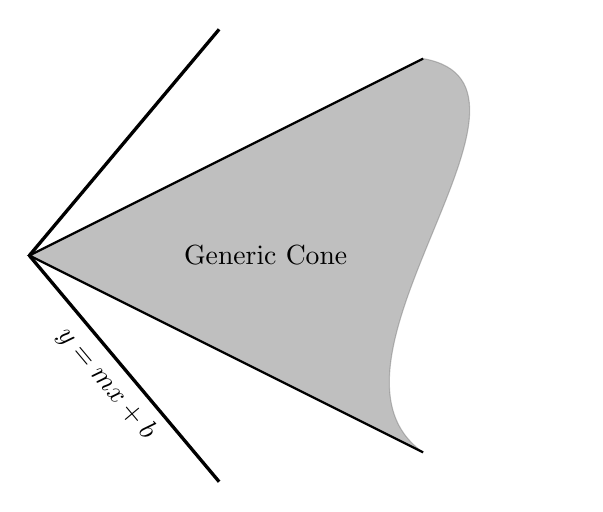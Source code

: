 \begin{tikzpicture}[scale=1.25]
    \def\c {4cm}
    \def\t {2cm}
    \def\shockheight {3cm}
    \coordinate (leading edge) at (0, 0);
    \coordinate (upper end) at (\c, \t);
    \coordinate (lower end) at (\c, -\t);

    % draw the surfaces
    \draw[opacity=0.5, fill=gray, gray] (leading edge) -- (upper end) to[out=-10,in=145] (lower end) -- cycle;
    \draw[thick] (lower end) -- (leading edge) -- (upper end);
    \node[xshift=-2cm] at ($(upper end)!0.5!(lower end)$) {Generic Cone};

    % draw shocks
    \draw[very thick] (leading edge) -- ++(-50:\shockheight) node[sloped, midway, below] {$y=mx+b$};
    \draw[very thick] (leading edge) -- ++(50:\shockheight);
\end{tikzpicture}
